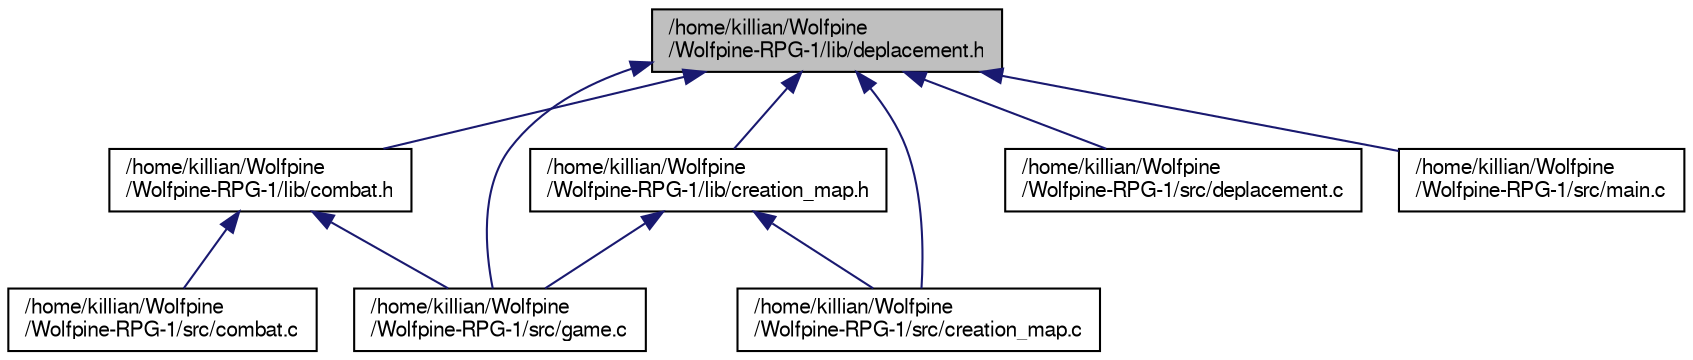 digraph "/home/killian/Wolfpine/Wolfpine-RPG-1/lib/deplacement.h"
{
 // LATEX_PDF_SIZE
  edge [fontname="FreeSans",fontsize="10",labelfontname="FreeSans",labelfontsize="10"];
  node [fontname="FreeSans",fontsize="10",shape=record];
  Node1 [label="/home/killian/Wolfpine\l/Wolfpine-RPG-1/lib/deplacement.h",height=0.2,width=0.4,color="black", fillcolor="grey75", style="filled", fontcolor="black",tooltip=" "];
  Node1 -> Node2 [dir="back",color="midnightblue",fontsize="10",style="solid",fontname="FreeSans"];
  Node2 [label="/home/killian/Wolfpine\l/Wolfpine-RPG-1/lib/combat.h",height=0.2,width=0.4,color="black", fillcolor="white", style="filled",URL="$d9/dab/combat_8h.html",tooltip=" "];
  Node2 -> Node3 [dir="back",color="midnightblue",fontsize="10",style="solid",fontname="FreeSans"];
  Node3 [label="/home/killian/Wolfpine\l/Wolfpine-RPG-1/src/combat.c",height=0.2,width=0.4,color="black", fillcolor="white", style="filled",URL="$d3/d19/combat_8c.html",tooltip="Fonctions de combat."];
  Node2 -> Node4 [dir="back",color="midnightblue",fontsize="10",style="solid",fontname="FreeSans"];
  Node4 [label="/home/killian/Wolfpine\l/Wolfpine-RPG-1/src/game.c",height=0.2,width=0.4,color="black", fillcolor="white", style="filled",URL="$d1/dcb/game_8c.html",tooltip="Fonctions de lancement du jeu."];
  Node1 -> Node5 [dir="back",color="midnightblue",fontsize="10",style="solid",fontname="FreeSans"];
  Node5 [label="/home/killian/Wolfpine\l/Wolfpine-RPG-1/src/creation_map.c",height=0.2,width=0.4,color="black", fillcolor="white", style="filled",URL="$dd/d49/creation__map_8c.html",tooltip="Fonctions de création d'une map."];
  Node1 -> Node6 [dir="back",color="midnightblue",fontsize="10",style="solid",fontname="FreeSans"];
  Node6 [label="/home/killian/Wolfpine\l/Wolfpine-RPG-1/lib/creation_map.h",height=0.2,width=0.4,color="black", fillcolor="white", style="filled",URL="$d7/d00/creation__map_8h.html",tooltip=" "];
  Node6 -> Node5 [dir="back",color="midnightblue",fontsize="10",style="solid",fontname="FreeSans"];
  Node6 -> Node4 [dir="back",color="midnightblue",fontsize="10",style="solid",fontname="FreeSans"];
  Node1 -> Node7 [dir="back",color="midnightblue",fontsize="10",style="solid",fontname="FreeSans"];
  Node7 [label="/home/killian/Wolfpine\l/Wolfpine-RPG-1/src/deplacement.c",height=0.2,width=0.4,color="black", fillcolor="white", style="filled",URL="$d7/d05/deplacement_8c.html",tooltip="Fonctions de déplacement d'un personnage dans une matrice."];
  Node1 -> Node4 [dir="back",color="midnightblue",fontsize="10",style="solid",fontname="FreeSans"];
  Node1 -> Node8 [dir="back",color="midnightblue",fontsize="10",style="solid",fontname="FreeSans"];
  Node8 [label="/home/killian/Wolfpine\l/Wolfpine-RPG-1/src/main.c",height=0.2,width=0.4,color="black", fillcolor="white", style="filled",URL="$d0/d29/main_8c.html",tooltip=" "];
}
